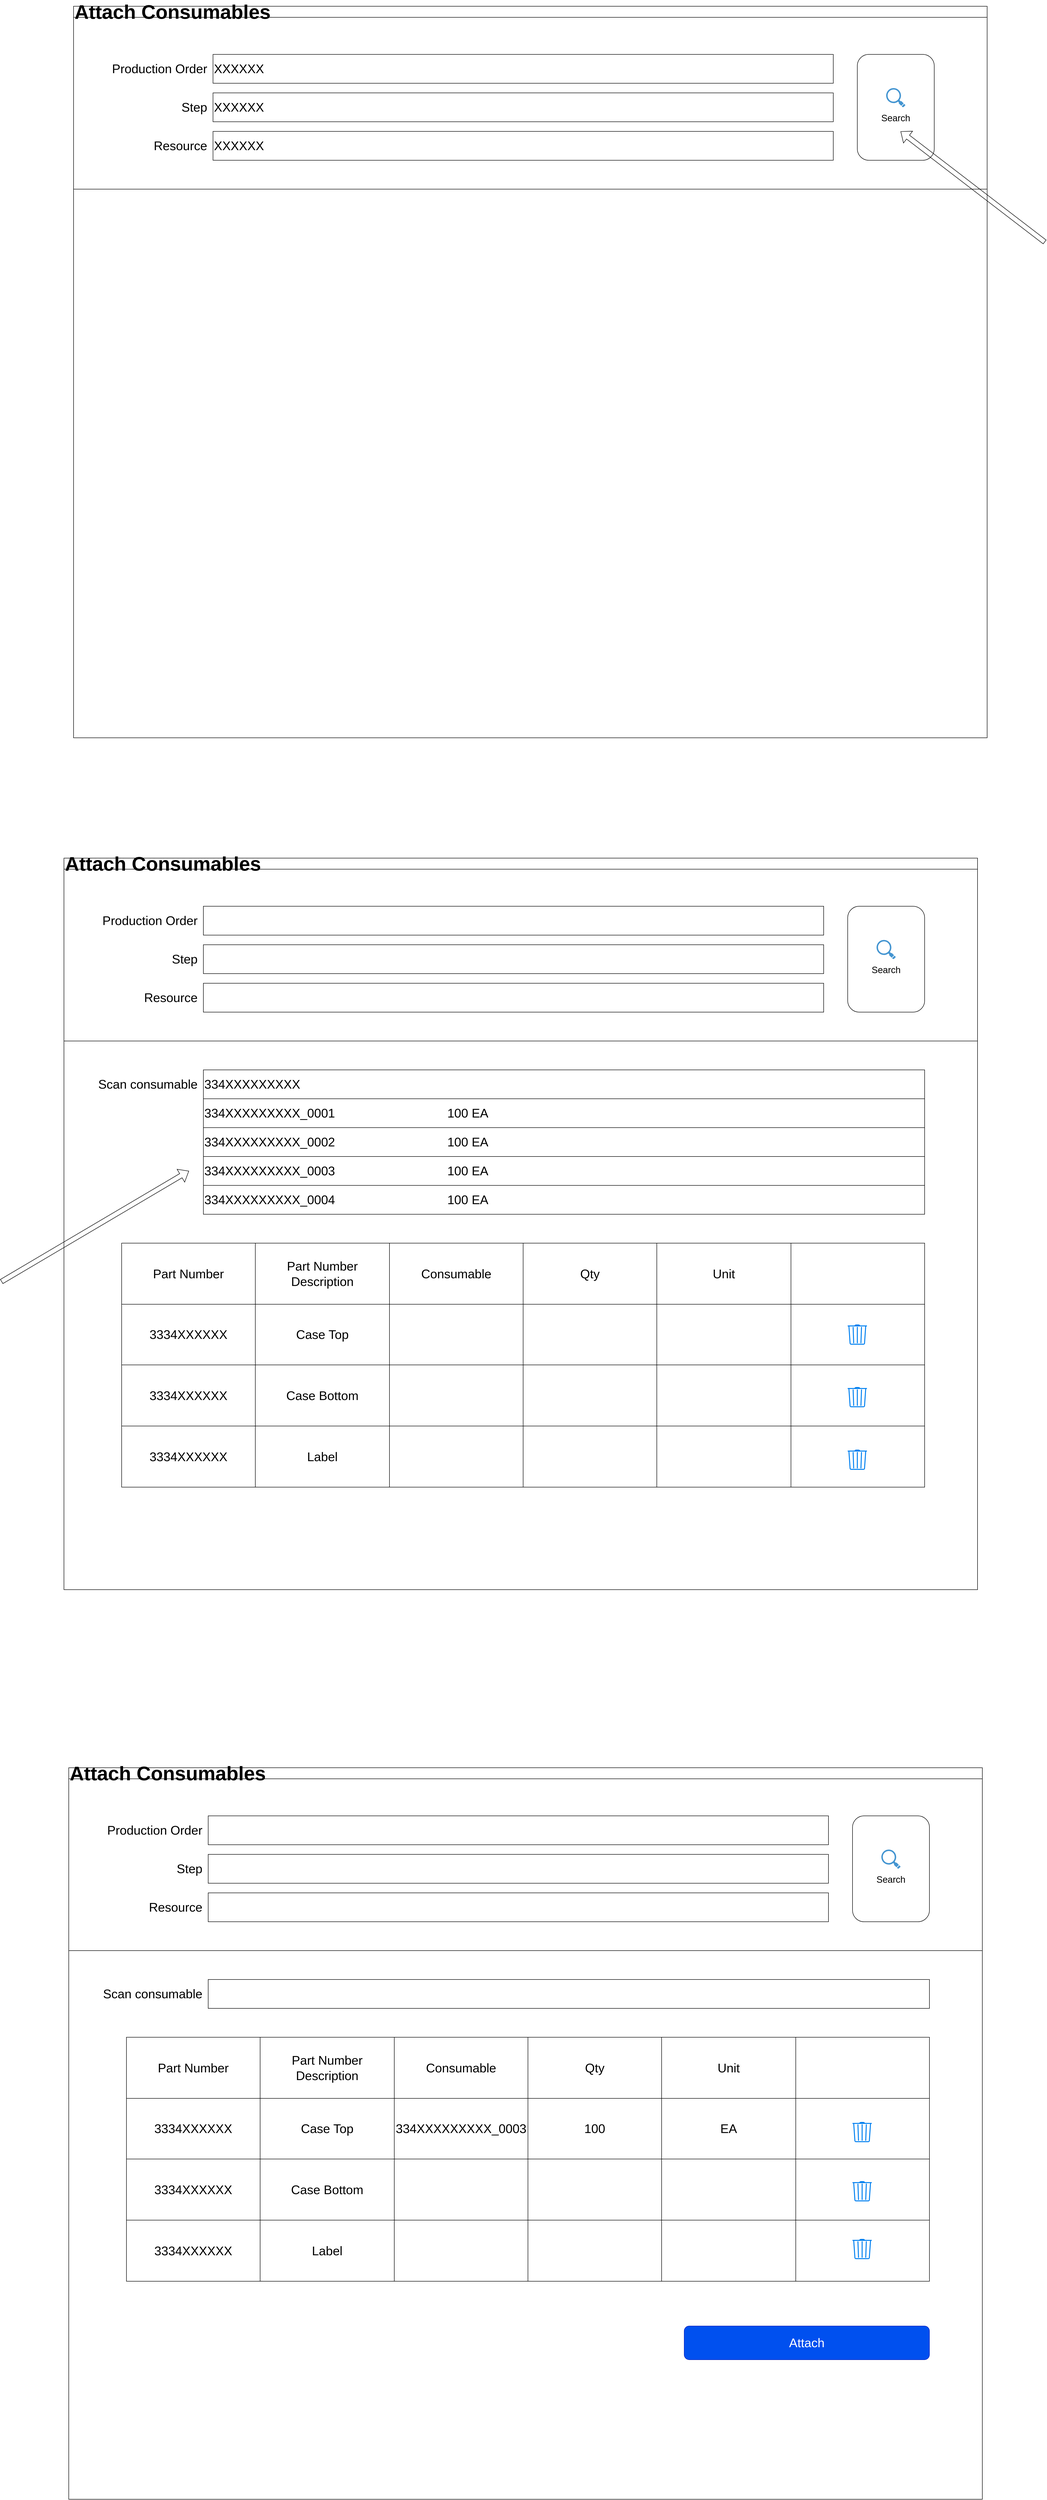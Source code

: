 <mxfile version="24.2.2" type="github">
  <diagram name="Page-1" id="Syd85vtcyYVbc08jkSv1">
    <mxGraphModel dx="2673" dy="3662" grid="1" gridSize="10" guides="1" tooltips="1" connect="1" arrows="1" fold="1" page="0" pageScale="1" pageWidth="1169" pageHeight="827" math="0" shadow="0">
      <root>
        <mxCell id="0" />
        <mxCell id="1" parent="0" />
        <mxCell id="GBS9pjqPEXnVsBJEZC-B-23" value="&lt;font style=&quot;font-size: 41px;&quot;&gt;Attach Consumables&lt;/font&gt;" style="swimlane;whiteSpace=wrap;html=1;align=left;" vertex="1" parent="1">
          <mxGeometry x="-130" y="-50" width="1900" height="1520" as="geometry" />
        </mxCell>
        <mxCell id="GBS9pjqPEXnVsBJEZC-B-14" value="" style="rounded=0;whiteSpace=wrap;html=1;" vertex="1" parent="GBS9pjqPEXnVsBJEZC-B-23">
          <mxGeometry x="290" y="100" width="1290" height="60" as="geometry" />
        </mxCell>
        <mxCell id="GBS9pjqPEXnVsBJEZC-B-15" value="" style="rounded=0;whiteSpace=wrap;html=1;" vertex="1" parent="GBS9pjqPEXnVsBJEZC-B-23">
          <mxGeometry x="290" y="180" width="1290" height="60" as="geometry" />
        </mxCell>
        <mxCell id="GBS9pjqPEXnVsBJEZC-B-16" value="" style="rounded=0;whiteSpace=wrap;html=1;" vertex="1" parent="GBS9pjqPEXnVsBJEZC-B-23">
          <mxGeometry x="290" y="260" width="1290" height="60" as="geometry" />
        </mxCell>
        <mxCell id="GBS9pjqPEXnVsBJEZC-B-17" value="Production Order" style="text;html=1;align=right;verticalAlign=middle;whiteSpace=wrap;rounded=0;fontSize=26;" vertex="1" parent="GBS9pjqPEXnVsBJEZC-B-23">
          <mxGeometry x="60" y="115" width="220" height="30" as="geometry" />
        </mxCell>
        <mxCell id="GBS9pjqPEXnVsBJEZC-B-18" value="Resource" style="text;html=1;align=right;verticalAlign=middle;whiteSpace=wrap;rounded=0;fontSize=26;" vertex="1" parent="GBS9pjqPEXnVsBJEZC-B-23">
          <mxGeometry x="40" y="275" width="240" height="30" as="geometry" />
        </mxCell>
        <mxCell id="GBS9pjqPEXnVsBJEZC-B-19" value="Step" style="text;html=1;align=right;verticalAlign=middle;whiteSpace=wrap;rounded=0;fontSize=26;" vertex="1" parent="GBS9pjqPEXnVsBJEZC-B-23">
          <mxGeometry x="30" y="195" width="250" height="30" as="geometry" />
        </mxCell>
        <mxCell id="GBS9pjqPEXnVsBJEZC-B-20" value="&lt;font style=&quot;font-size: 19px;&quot;&gt;&amp;nbsp;&lt;/font&gt;&lt;div&gt;&lt;font style=&quot;font-size: 19px;&quot;&gt;&lt;br&gt;&lt;/font&gt;&lt;/div&gt;&lt;div&gt;&lt;font style=&quot;font-size: 19px;&quot;&gt;Search&lt;/font&gt;&lt;/div&gt;" style="rounded=1;whiteSpace=wrap;html=1;" vertex="1" parent="GBS9pjqPEXnVsBJEZC-B-23">
          <mxGeometry x="1630" y="100" width="160" height="220" as="geometry" />
        </mxCell>
        <mxCell id="GBS9pjqPEXnVsBJEZC-B-21" value="" style="shadow=0;dashed=0;html=1;strokeColor=none;fillColor=#4495D1;labelPosition=center;verticalLabelPosition=bottom;verticalAlign=top;align=center;outlineConnect=0;shape=mxgraph.veeam.magnifying_glass;pointerEvents=1;" vertex="1" parent="GBS9pjqPEXnVsBJEZC-B-23">
          <mxGeometry x="1690" y="170" width="40" height="40" as="geometry" />
        </mxCell>
        <mxCell id="GBS9pjqPEXnVsBJEZC-B-25" value="&lt;font style=&quot;font-size: 26px;&quot;&gt;334XXXXXXXXX&lt;/font&gt;" style="rounded=0;whiteSpace=wrap;html=1;align=left;" vertex="1" parent="GBS9pjqPEXnVsBJEZC-B-23">
          <mxGeometry x="290" y="440" width="1500" height="60" as="geometry" />
        </mxCell>
        <mxCell id="GBS9pjqPEXnVsBJEZC-B-26" value="&lt;font style=&quot;font-size: 26px;&quot;&gt;Scan consumable&lt;/font&gt;" style="text;html=1;align=right;verticalAlign=middle;whiteSpace=wrap;rounded=0;fontSize=20;" vertex="1" parent="GBS9pjqPEXnVsBJEZC-B-23">
          <mxGeometry x="70" y="455" width="210" height="30" as="geometry" />
        </mxCell>
        <mxCell id="GBS9pjqPEXnVsBJEZC-B-27" value="&lt;font style=&quot;font-size: 26px;&quot;&gt;334XXXXXXXXX_0001&lt;/font&gt;" style="rounded=0;whiteSpace=wrap;html=1;align=left;" vertex="1" parent="GBS9pjqPEXnVsBJEZC-B-23">
          <mxGeometry x="290" y="500" width="1500" height="60" as="geometry" />
        </mxCell>
        <mxCell id="GBS9pjqPEXnVsBJEZC-B-28" value="&lt;font style=&quot;font-size: 26px;&quot;&gt;334XXXXXXXXX_0002&lt;/font&gt;" style="rounded=0;whiteSpace=wrap;html=1;align=left;" vertex="1" parent="GBS9pjqPEXnVsBJEZC-B-23">
          <mxGeometry x="290" y="560" width="1500" height="60" as="geometry" />
        </mxCell>
        <mxCell id="GBS9pjqPEXnVsBJEZC-B-29" value="&lt;font style=&quot;font-size: 26px;&quot;&gt;334XXXXXXXXX_0003&lt;/font&gt;" style="rounded=0;whiteSpace=wrap;html=1;align=left;" vertex="1" parent="GBS9pjqPEXnVsBJEZC-B-23">
          <mxGeometry x="290" y="620" width="1500" height="60" as="geometry" />
        </mxCell>
        <mxCell id="GBS9pjqPEXnVsBJEZC-B-30" value="&lt;font style=&quot;font-size: 26px;&quot;&gt;334XXXXXXXXX_0004&lt;/font&gt;" style="rounded=0;whiteSpace=wrap;html=1;align=left;" vertex="1" parent="GBS9pjqPEXnVsBJEZC-B-23">
          <mxGeometry x="290" y="680" width="1500" height="60" as="geometry" />
        </mxCell>
        <mxCell id="GBS9pjqPEXnVsBJEZC-B-31" value="100 EA" style="text;html=1;align=center;verticalAlign=middle;whiteSpace=wrap;rounded=0;fontSize=26;" vertex="1" parent="GBS9pjqPEXnVsBJEZC-B-23">
          <mxGeometry x="790" y="515" width="100" height="30" as="geometry" />
        </mxCell>
        <mxCell id="GBS9pjqPEXnVsBJEZC-B-38" value="100 EA" style="text;html=1;align=center;verticalAlign=middle;whiteSpace=wrap;rounded=0;fontSize=26;" vertex="1" parent="GBS9pjqPEXnVsBJEZC-B-23">
          <mxGeometry x="790" y="575" width="100" height="30" as="geometry" />
        </mxCell>
        <mxCell id="GBS9pjqPEXnVsBJEZC-B-39" value="100 EA" style="text;html=1;align=center;verticalAlign=middle;whiteSpace=wrap;rounded=0;fontSize=26;" vertex="1" parent="GBS9pjqPEXnVsBJEZC-B-23">
          <mxGeometry x="790" y="635" width="100" height="30" as="geometry" />
        </mxCell>
        <mxCell id="GBS9pjqPEXnVsBJEZC-B-40" value="100 EA" style="text;html=1;align=center;verticalAlign=middle;whiteSpace=wrap;rounded=0;fontSize=26;" vertex="1" parent="GBS9pjqPEXnVsBJEZC-B-23">
          <mxGeometry x="790" y="695" width="100" height="30" as="geometry" />
        </mxCell>
        <mxCell id="GBS9pjqPEXnVsBJEZC-B-41" value="" style="shape=flexArrow;endArrow=classic;html=1;rounded=0;" edge="1" parent="GBS9pjqPEXnVsBJEZC-B-23">
          <mxGeometry width="50" height="50" relative="1" as="geometry">
            <mxPoint x="-130" y="880" as="sourcePoint" />
            <mxPoint x="260" y="650" as="targetPoint" />
          </mxGeometry>
        </mxCell>
        <mxCell id="GBS9pjqPEXnVsBJEZC-B-124" value="" style="shape=table;startSize=0;container=1;collapsible=0;childLayout=tableLayout;fontSize=16;" vertex="1" parent="GBS9pjqPEXnVsBJEZC-B-23">
          <mxGeometry x="120" y="800" width="1670" height="507" as="geometry" />
        </mxCell>
        <mxCell id="GBS9pjqPEXnVsBJEZC-B-125" value="" style="shape=tableRow;horizontal=0;startSize=0;swimlaneHead=0;swimlaneBody=0;strokeColor=inherit;top=0;left=0;bottom=0;right=0;collapsible=0;dropTarget=0;fillColor=none;points=[[0,0.5],[1,0.5]];portConstraint=eastwest;fontSize=16;" vertex="1" parent="GBS9pjqPEXnVsBJEZC-B-124">
          <mxGeometry width="1670" height="127" as="geometry" />
        </mxCell>
        <mxCell id="GBS9pjqPEXnVsBJEZC-B-126" value="&lt;font style=&quot;font-size: 26px;&quot;&gt;Part Number&lt;/font&gt;" style="shape=partialRectangle;html=1;whiteSpace=wrap;connectable=0;strokeColor=inherit;overflow=hidden;fillColor=none;top=0;left=0;bottom=0;right=0;pointerEvents=1;fontSize=16;" vertex="1" parent="GBS9pjqPEXnVsBJEZC-B-125">
          <mxGeometry width="278" height="127" as="geometry">
            <mxRectangle width="278" height="127" as="alternateBounds" />
          </mxGeometry>
        </mxCell>
        <mxCell id="GBS9pjqPEXnVsBJEZC-B-127" value="&lt;span style=&quot;font-size: 26px;&quot;&gt;Part Number Description&lt;/span&gt;" style="shape=partialRectangle;html=1;whiteSpace=wrap;connectable=0;strokeColor=inherit;overflow=hidden;fillColor=none;top=0;left=0;bottom=0;right=0;pointerEvents=1;fontSize=16;" vertex="1" parent="GBS9pjqPEXnVsBJEZC-B-125">
          <mxGeometry x="278" width="279" height="127" as="geometry">
            <mxRectangle width="279" height="127" as="alternateBounds" />
          </mxGeometry>
        </mxCell>
        <mxCell id="GBS9pjqPEXnVsBJEZC-B-128" value="&lt;span style=&quot;font-size: 26px;&quot;&gt;Consumable&lt;/span&gt;" style="shape=partialRectangle;html=1;whiteSpace=wrap;connectable=0;strokeColor=inherit;overflow=hidden;fillColor=none;top=0;left=0;bottom=0;right=0;pointerEvents=1;fontSize=16;" vertex="1" parent="GBS9pjqPEXnVsBJEZC-B-125">
          <mxGeometry x="557" width="278" height="127" as="geometry">
            <mxRectangle width="278" height="127" as="alternateBounds" />
          </mxGeometry>
        </mxCell>
        <mxCell id="GBS9pjqPEXnVsBJEZC-B-129" value="&lt;span style=&quot;font-size: 26px;&quot;&gt;Qty&lt;/span&gt;" style="shape=partialRectangle;html=1;whiteSpace=wrap;connectable=0;strokeColor=inherit;overflow=hidden;fillColor=none;top=0;left=0;bottom=0;right=0;pointerEvents=1;fontSize=16;" vertex="1" parent="GBS9pjqPEXnVsBJEZC-B-125">
          <mxGeometry x="835" width="278" height="127" as="geometry">
            <mxRectangle width="278" height="127" as="alternateBounds" />
          </mxGeometry>
        </mxCell>
        <mxCell id="GBS9pjqPEXnVsBJEZC-B-130" value="&lt;span style=&quot;font-size: 26px;&quot;&gt;Unit&lt;/span&gt;" style="shape=partialRectangle;html=1;whiteSpace=wrap;connectable=0;strokeColor=inherit;overflow=hidden;fillColor=none;top=0;left=0;bottom=0;right=0;pointerEvents=1;fontSize=16;" vertex="1" parent="GBS9pjqPEXnVsBJEZC-B-125">
          <mxGeometry x="1113" width="279" height="127" as="geometry">
            <mxRectangle width="279" height="127" as="alternateBounds" />
          </mxGeometry>
        </mxCell>
        <mxCell id="GBS9pjqPEXnVsBJEZC-B-149" style="shape=partialRectangle;html=1;whiteSpace=wrap;connectable=0;strokeColor=inherit;overflow=hidden;fillColor=none;top=0;left=0;bottom=0;right=0;pointerEvents=1;fontSize=16;" vertex="1" parent="GBS9pjqPEXnVsBJEZC-B-125">
          <mxGeometry x="1392" width="278" height="127" as="geometry">
            <mxRectangle width="278" height="127" as="alternateBounds" />
          </mxGeometry>
        </mxCell>
        <mxCell id="GBS9pjqPEXnVsBJEZC-B-131" value="" style="shape=tableRow;horizontal=0;startSize=0;swimlaneHead=0;swimlaneBody=0;strokeColor=inherit;top=0;left=0;bottom=0;right=0;collapsible=0;dropTarget=0;fillColor=none;points=[[0,0.5],[1,0.5]];portConstraint=eastwest;fontSize=16;" vertex="1" parent="GBS9pjqPEXnVsBJEZC-B-124">
          <mxGeometry y="127" width="1670" height="126" as="geometry" />
        </mxCell>
        <mxCell id="GBS9pjqPEXnVsBJEZC-B-132" value="&lt;font style=&quot;font-size: 26px;&quot;&gt;3334XXXXXX&lt;/font&gt;" style="shape=partialRectangle;html=1;whiteSpace=wrap;connectable=0;strokeColor=inherit;overflow=hidden;fillColor=none;top=0;left=0;bottom=0;right=0;pointerEvents=1;fontSize=16;" vertex="1" parent="GBS9pjqPEXnVsBJEZC-B-131">
          <mxGeometry width="278" height="126" as="geometry">
            <mxRectangle width="278" height="126" as="alternateBounds" />
          </mxGeometry>
        </mxCell>
        <mxCell id="GBS9pjqPEXnVsBJEZC-B-133" value="&lt;span style=&quot;font-size: 26px;&quot;&gt;Case Top&lt;/span&gt;" style="shape=partialRectangle;html=1;whiteSpace=wrap;connectable=0;strokeColor=inherit;overflow=hidden;fillColor=none;top=0;left=0;bottom=0;right=0;pointerEvents=1;fontSize=16;" vertex="1" parent="GBS9pjqPEXnVsBJEZC-B-131">
          <mxGeometry x="278" width="279" height="126" as="geometry">
            <mxRectangle width="279" height="126" as="alternateBounds" />
          </mxGeometry>
        </mxCell>
        <mxCell id="GBS9pjqPEXnVsBJEZC-B-134" value="" style="shape=partialRectangle;html=1;whiteSpace=wrap;connectable=0;strokeColor=inherit;overflow=hidden;fillColor=none;top=0;left=0;bottom=0;right=0;pointerEvents=1;fontSize=16;" vertex="1" parent="GBS9pjqPEXnVsBJEZC-B-131">
          <mxGeometry x="557" width="278" height="126" as="geometry">
            <mxRectangle width="278" height="126" as="alternateBounds" />
          </mxGeometry>
        </mxCell>
        <mxCell id="GBS9pjqPEXnVsBJEZC-B-135" style="shape=partialRectangle;html=1;whiteSpace=wrap;connectable=0;strokeColor=inherit;overflow=hidden;fillColor=none;top=0;left=0;bottom=0;right=0;pointerEvents=1;fontSize=16;" vertex="1" parent="GBS9pjqPEXnVsBJEZC-B-131">
          <mxGeometry x="835" width="278" height="126" as="geometry">
            <mxRectangle width="278" height="126" as="alternateBounds" />
          </mxGeometry>
        </mxCell>
        <mxCell id="GBS9pjqPEXnVsBJEZC-B-136" style="shape=partialRectangle;html=1;whiteSpace=wrap;connectable=0;strokeColor=inherit;overflow=hidden;fillColor=none;top=0;left=0;bottom=0;right=0;pointerEvents=1;fontSize=16;" vertex="1" parent="GBS9pjqPEXnVsBJEZC-B-131">
          <mxGeometry x="1113" width="279" height="126" as="geometry">
            <mxRectangle width="279" height="126" as="alternateBounds" />
          </mxGeometry>
        </mxCell>
        <mxCell id="GBS9pjqPEXnVsBJEZC-B-150" style="shape=partialRectangle;html=1;whiteSpace=wrap;connectable=0;strokeColor=inherit;overflow=hidden;fillColor=none;top=0;left=0;bottom=0;right=0;pointerEvents=1;fontSize=16;" vertex="1" parent="GBS9pjqPEXnVsBJEZC-B-131">
          <mxGeometry x="1392" width="278" height="126" as="geometry">
            <mxRectangle width="278" height="126" as="alternateBounds" />
          </mxGeometry>
        </mxCell>
        <mxCell id="GBS9pjqPEXnVsBJEZC-B-137" value="" style="shape=tableRow;horizontal=0;startSize=0;swimlaneHead=0;swimlaneBody=0;strokeColor=inherit;top=0;left=0;bottom=0;right=0;collapsible=0;dropTarget=0;fillColor=none;points=[[0,0.5],[1,0.5]];portConstraint=eastwest;fontSize=16;" vertex="1" parent="GBS9pjqPEXnVsBJEZC-B-124">
          <mxGeometry y="253" width="1670" height="127" as="geometry" />
        </mxCell>
        <mxCell id="GBS9pjqPEXnVsBJEZC-B-138" value="&lt;span style=&quot;font-size: 26px;&quot;&gt;3334XXXXXX&lt;/span&gt;" style="shape=partialRectangle;html=1;whiteSpace=wrap;connectable=0;strokeColor=inherit;overflow=hidden;fillColor=none;top=0;left=0;bottom=0;right=0;pointerEvents=1;fontSize=16;" vertex="1" parent="GBS9pjqPEXnVsBJEZC-B-137">
          <mxGeometry width="278" height="127" as="geometry">
            <mxRectangle width="278" height="127" as="alternateBounds" />
          </mxGeometry>
        </mxCell>
        <mxCell id="GBS9pjqPEXnVsBJEZC-B-139" value="&lt;span style=&quot;font-size: 26px;&quot;&gt;Case Bottom&lt;/span&gt;" style="shape=partialRectangle;html=1;whiteSpace=wrap;connectable=0;strokeColor=inherit;overflow=hidden;fillColor=none;top=0;left=0;bottom=0;right=0;pointerEvents=1;fontSize=16;" vertex="1" parent="GBS9pjqPEXnVsBJEZC-B-137">
          <mxGeometry x="278" width="279" height="127" as="geometry">
            <mxRectangle width="279" height="127" as="alternateBounds" />
          </mxGeometry>
        </mxCell>
        <mxCell id="GBS9pjqPEXnVsBJEZC-B-140" value="" style="shape=partialRectangle;html=1;whiteSpace=wrap;connectable=0;strokeColor=inherit;overflow=hidden;fillColor=none;top=0;left=0;bottom=0;right=0;pointerEvents=1;fontSize=16;" vertex="1" parent="GBS9pjqPEXnVsBJEZC-B-137">
          <mxGeometry x="557" width="278" height="127" as="geometry">
            <mxRectangle width="278" height="127" as="alternateBounds" />
          </mxGeometry>
        </mxCell>
        <mxCell id="GBS9pjqPEXnVsBJEZC-B-141" style="shape=partialRectangle;html=1;whiteSpace=wrap;connectable=0;strokeColor=inherit;overflow=hidden;fillColor=none;top=0;left=0;bottom=0;right=0;pointerEvents=1;fontSize=16;" vertex="1" parent="GBS9pjqPEXnVsBJEZC-B-137">
          <mxGeometry x="835" width="278" height="127" as="geometry">
            <mxRectangle width="278" height="127" as="alternateBounds" />
          </mxGeometry>
        </mxCell>
        <mxCell id="GBS9pjqPEXnVsBJEZC-B-142" style="shape=partialRectangle;html=1;whiteSpace=wrap;connectable=0;strokeColor=inherit;overflow=hidden;fillColor=none;top=0;left=0;bottom=0;right=0;pointerEvents=1;fontSize=16;" vertex="1" parent="GBS9pjqPEXnVsBJEZC-B-137">
          <mxGeometry x="1113" width="279" height="127" as="geometry">
            <mxRectangle width="279" height="127" as="alternateBounds" />
          </mxGeometry>
        </mxCell>
        <mxCell id="GBS9pjqPEXnVsBJEZC-B-151" style="shape=partialRectangle;html=1;whiteSpace=wrap;connectable=0;strokeColor=inherit;overflow=hidden;fillColor=none;top=0;left=0;bottom=0;right=0;pointerEvents=1;fontSize=16;" vertex="1" parent="GBS9pjqPEXnVsBJEZC-B-137">
          <mxGeometry x="1392" width="278" height="127" as="geometry">
            <mxRectangle width="278" height="127" as="alternateBounds" />
          </mxGeometry>
        </mxCell>
        <mxCell id="GBS9pjqPEXnVsBJEZC-B-143" style="shape=tableRow;horizontal=0;startSize=0;swimlaneHead=0;swimlaneBody=0;strokeColor=inherit;top=0;left=0;bottom=0;right=0;collapsible=0;dropTarget=0;fillColor=none;points=[[0,0.5],[1,0.5]];portConstraint=eastwest;fontSize=16;" vertex="1" parent="GBS9pjqPEXnVsBJEZC-B-124">
          <mxGeometry y="380" width="1670" height="127" as="geometry" />
        </mxCell>
        <mxCell id="GBS9pjqPEXnVsBJEZC-B-144" value="&lt;span style=&quot;font-size: 26px;&quot;&gt;3334XXXXXX&lt;/span&gt;" style="shape=partialRectangle;html=1;whiteSpace=wrap;connectable=0;strokeColor=inherit;overflow=hidden;fillColor=none;top=0;left=0;bottom=0;right=0;pointerEvents=1;fontSize=16;" vertex="1" parent="GBS9pjqPEXnVsBJEZC-B-143">
          <mxGeometry width="278" height="127" as="geometry">
            <mxRectangle width="278" height="127" as="alternateBounds" />
          </mxGeometry>
        </mxCell>
        <mxCell id="GBS9pjqPEXnVsBJEZC-B-145" value="&lt;span style=&quot;font-size: 26px;&quot;&gt;Label&lt;/span&gt;" style="shape=partialRectangle;html=1;whiteSpace=wrap;connectable=0;strokeColor=inherit;overflow=hidden;fillColor=none;top=0;left=0;bottom=0;right=0;pointerEvents=1;fontSize=16;" vertex="1" parent="GBS9pjqPEXnVsBJEZC-B-143">
          <mxGeometry x="278" width="279" height="127" as="geometry">
            <mxRectangle width="279" height="127" as="alternateBounds" />
          </mxGeometry>
        </mxCell>
        <mxCell id="GBS9pjqPEXnVsBJEZC-B-146" style="shape=partialRectangle;html=1;whiteSpace=wrap;connectable=0;strokeColor=inherit;overflow=hidden;fillColor=none;top=0;left=0;bottom=0;right=0;pointerEvents=1;fontSize=16;" vertex="1" parent="GBS9pjqPEXnVsBJEZC-B-143">
          <mxGeometry x="557" width="278" height="127" as="geometry">
            <mxRectangle width="278" height="127" as="alternateBounds" />
          </mxGeometry>
        </mxCell>
        <mxCell id="GBS9pjqPEXnVsBJEZC-B-147" style="shape=partialRectangle;html=1;whiteSpace=wrap;connectable=0;strokeColor=inherit;overflow=hidden;fillColor=none;top=0;left=0;bottom=0;right=0;pointerEvents=1;fontSize=16;" vertex="1" parent="GBS9pjqPEXnVsBJEZC-B-143">
          <mxGeometry x="835" width="278" height="127" as="geometry">
            <mxRectangle width="278" height="127" as="alternateBounds" />
          </mxGeometry>
        </mxCell>
        <mxCell id="GBS9pjqPEXnVsBJEZC-B-148" style="shape=partialRectangle;html=1;whiteSpace=wrap;connectable=0;strokeColor=inherit;overflow=hidden;fillColor=none;top=0;left=0;bottom=0;right=0;pointerEvents=1;fontSize=16;" vertex="1" parent="GBS9pjqPEXnVsBJEZC-B-143">
          <mxGeometry x="1113" width="279" height="127" as="geometry">
            <mxRectangle width="279" height="127" as="alternateBounds" />
          </mxGeometry>
        </mxCell>
        <mxCell id="GBS9pjqPEXnVsBJEZC-B-152" style="shape=partialRectangle;html=1;whiteSpace=wrap;connectable=0;strokeColor=inherit;overflow=hidden;fillColor=none;top=0;left=0;bottom=0;right=0;pointerEvents=1;fontSize=16;" vertex="1" parent="GBS9pjqPEXnVsBJEZC-B-143">
          <mxGeometry x="1392" width="278" height="127" as="geometry">
            <mxRectangle width="278" height="127" as="alternateBounds" />
          </mxGeometry>
        </mxCell>
        <mxCell id="GBS9pjqPEXnVsBJEZC-B-154" value="" style="html=1;verticalLabelPosition=bottom;align=center;labelBackgroundColor=#ffffff;verticalAlign=top;strokeWidth=2;strokeColor=#0080F0;shadow=0;dashed=0;shape=mxgraph.ios7.icons.trashcan;" vertex="1" parent="GBS9pjqPEXnVsBJEZC-B-23">
          <mxGeometry x="1630" y="970" width="40" height="40" as="geometry" />
        </mxCell>
        <mxCell id="GBS9pjqPEXnVsBJEZC-B-155" value="" style="html=1;verticalLabelPosition=bottom;align=center;labelBackgroundColor=#ffffff;verticalAlign=top;strokeWidth=2;strokeColor=#0080F0;shadow=0;dashed=0;shape=mxgraph.ios7.icons.trashcan;" vertex="1" parent="GBS9pjqPEXnVsBJEZC-B-23">
          <mxGeometry x="1630" y="1100" width="40" height="40" as="geometry" />
        </mxCell>
        <mxCell id="GBS9pjqPEXnVsBJEZC-B-156" value="" style="html=1;verticalLabelPosition=bottom;align=center;labelBackgroundColor=#ffffff;verticalAlign=top;strokeWidth=2;strokeColor=#0080F0;shadow=0;dashed=0;shape=mxgraph.ios7.icons.trashcan;" vertex="1" parent="GBS9pjqPEXnVsBJEZC-B-23">
          <mxGeometry x="1630" y="1230" width="40" height="40" as="geometry" />
        </mxCell>
        <mxCell id="GBS9pjqPEXnVsBJEZC-B-24" value="" style="endArrow=none;html=1;rounded=0;exitX=0;exitY=0.25;exitDx=0;exitDy=0;entryX=1;entryY=0.25;entryDx=0;entryDy=0;" edge="1" parent="1" source="GBS9pjqPEXnVsBJEZC-B-23" target="GBS9pjqPEXnVsBJEZC-B-23">
          <mxGeometry width="50" height="50" relative="1" as="geometry">
            <mxPoint x="710" y="590" as="sourcePoint" />
            <mxPoint x="760" y="540" as="targetPoint" />
          </mxGeometry>
        </mxCell>
        <mxCell id="GBS9pjqPEXnVsBJEZC-B-63" value="&lt;font style=&quot;font-size: 41px;&quot;&gt;Attach Consumables&lt;/font&gt;" style="swimlane;whiteSpace=wrap;html=1;align=left;" vertex="1" parent="1">
          <mxGeometry x="-120" y="1840" width="1900" height="1520" as="geometry" />
        </mxCell>
        <mxCell id="GBS9pjqPEXnVsBJEZC-B-64" value="" style="rounded=0;whiteSpace=wrap;html=1;" vertex="1" parent="GBS9pjqPEXnVsBJEZC-B-63">
          <mxGeometry x="290" y="100" width="1290" height="60" as="geometry" />
        </mxCell>
        <mxCell id="GBS9pjqPEXnVsBJEZC-B-65" value="" style="rounded=0;whiteSpace=wrap;html=1;" vertex="1" parent="GBS9pjqPEXnVsBJEZC-B-63">
          <mxGeometry x="290" y="180" width="1290" height="60" as="geometry" />
        </mxCell>
        <mxCell id="GBS9pjqPEXnVsBJEZC-B-66" value="" style="rounded=0;whiteSpace=wrap;html=1;" vertex="1" parent="GBS9pjqPEXnVsBJEZC-B-63">
          <mxGeometry x="290" y="260" width="1290" height="60" as="geometry" />
        </mxCell>
        <mxCell id="GBS9pjqPEXnVsBJEZC-B-67" value="Production Order" style="text;html=1;align=right;verticalAlign=middle;whiteSpace=wrap;rounded=0;fontSize=26;" vertex="1" parent="GBS9pjqPEXnVsBJEZC-B-63">
          <mxGeometry x="50" y="115" width="230" height="30" as="geometry" />
        </mxCell>
        <mxCell id="GBS9pjqPEXnVsBJEZC-B-68" value="Resource" style="text;html=1;align=right;verticalAlign=middle;whiteSpace=wrap;rounded=0;fontSize=26;" vertex="1" parent="GBS9pjqPEXnVsBJEZC-B-63">
          <mxGeometry x="50" y="275" width="230" height="30" as="geometry" />
        </mxCell>
        <mxCell id="GBS9pjqPEXnVsBJEZC-B-69" value="Step" style="text;html=1;align=right;verticalAlign=middle;whiteSpace=wrap;rounded=0;fontSize=26;" vertex="1" parent="GBS9pjqPEXnVsBJEZC-B-63">
          <mxGeometry x="60" y="195" width="220" height="30" as="geometry" />
        </mxCell>
        <mxCell id="GBS9pjqPEXnVsBJEZC-B-70" value="&lt;font style=&quot;font-size: 19px;&quot;&gt;&amp;nbsp;&lt;/font&gt;&lt;div&gt;&lt;font style=&quot;font-size: 19px;&quot;&gt;&lt;br&gt;&lt;/font&gt;&lt;/div&gt;&lt;div&gt;&lt;font style=&quot;font-size: 19px;&quot;&gt;Search&lt;/font&gt;&lt;/div&gt;" style="rounded=1;whiteSpace=wrap;html=1;" vertex="1" parent="GBS9pjqPEXnVsBJEZC-B-63">
          <mxGeometry x="1630" y="100" width="160" height="220" as="geometry" />
        </mxCell>
        <mxCell id="GBS9pjqPEXnVsBJEZC-B-71" value="" style="shadow=0;dashed=0;html=1;strokeColor=none;fillColor=#4495D1;labelPosition=center;verticalLabelPosition=bottom;verticalAlign=top;align=center;outlineConnect=0;shape=mxgraph.veeam.magnifying_glass;pointerEvents=1;" vertex="1" parent="GBS9pjqPEXnVsBJEZC-B-63">
          <mxGeometry x="1690" y="170" width="40" height="40" as="geometry" />
        </mxCell>
        <mxCell id="GBS9pjqPEXnVsBJEZC-B-72" value="" style="rounded=0;whiteSpace=wrap;html=1;align=left;" vertex="1" parent="GBS9pjqPEXnVsBJEZC-B-63">
          <mxGeometry x="290" y="440" width="1500" height="60" as="geometry" />
        </mxCell>
        <mxCell id="GBS9pjqPEXnVsBJEZC-B-73" value="&lt;font style=&quot;font-size: 26px;&quot;&gt;Scan consumable&lt;/font&gt;" style="text;html=1;align=right;verticalAlign=middle;whiteSpace=wrap;rounded=0;fontSize=20;" vertex="1" parent="GBS9pjqPEXnVsBJEZC-B-63">
          <mxGeometry x="70" y="455" width="210" height="30" as="geometry" />
        </mxCell>
        <mxCell id="GBS9pjqPEXnVsBJEZC-B-157" value="" style="html=1;verticalLabelPosition=bottom;align=center;labelBackgroundColor=#ffffff;verticalAlign=top;strokeWidth=2;strokeColor=#0080F0;shadow=0;dashed=0;shape=mxgraph.ios7.icons.trashcan;" vertex="1" parent="GBS9pjqPEXnVsBJEZC-B-63">
          <mxGeometry x="1630" y="730" width="40" height="40" as="geometry" />
        </mxCell>
        <mxCell id="GBS9pjqPEXnVsBJEZC-B-158" value="" style="html=1;verticalLabelPosition=bottom;align=center;labelBackgroundColor=#ffffff;verticalAlign=top;strokeWidth=2;strokeColor=#0080F0;shadow=0;dashed=0;shape=mxgraph.ios7.icons.trashcan;" vertex="1" parent="GBS9pjqPEXnVsBJEZC-B-63">
          <mxGeometry x="1630" y="860" width="40" height="40" as="geometry" />
        </mxCell>
        <mxCell id="GBS9pjqPEXnVsBJEZC-B-159" value="" style="html=1;verticalLabelPosition=bottom;align=center;labelBackgroundColor=#ffffff;verticalAlign=top;strokeWidth=2;strokeColor=#0080F0;shadow=0;dashed=0;shape=mxgraph.ios7.icons.trashcan;" vertex="1" parent="GBS9pjqPEXnVsBJEZC-B-63">
          <mxGeometry x="1630" y="990" width="40" height="40" as="geometry" />
        </mxCell>
        <mxCell id="GBS9pjqPEXnVsBJEZC-B-167" value="&lt;font style=&quot;font-size: 26px;&quot;&gt;Attach&lt;/font&gt;" style="rounded=1;whiteSpace=wrap;html=1;fillColor=#0050ef;fontColor=#ffffff;strokeColor=#001DBC;" vertex="1" parent="GBS9pjqPEXnVsBJEZC-B-63">
          <mxGeometry x="1280" y="1160" width="510" height="70" as="geometry" />
        </mxCell>
        <mxCell id="GBS9pjqPEXnVsBJEZC-B-83" value="" style="endArrow=none;html=1;rounded=0;exitX=0;exitY=0.25;exitDx=0;exitDy=0;entryX=1;entryY=0.25;entryDx=0;entryDy=0;" edge="1" parent="1" source="GBS9pjqPEXnVsBJEZC-B-63" target="GBS9pjqPEXnVsBJEZC-B-63">
          <mxGeometry width="50" height="50" relative="1" as="geometry">
            <mxPoint x="720" y="2480" as="sourcePoint" />
            <mxPoint x="770" y="2430" as="targetPoint" />
          </mxGeometry>
        </mxCell>
        <mxCell id="GBS9pjqPEXnVsBJEZC-B-99" value="" style="shape=table;startSize=0;container=1;collapsible=0;childLayout=tableLayout;fontSize=16;" vertex="1" parent="1">
          <mxGeometry y="2400" width="1670" height="507" as="geometry" />
        </mxCell>
        <mxCell id="GBS9pjqPEXnVsBJEZC-B-100" value="" style="shape=tableRow;horizontal=0;startSize=0;swimlaneHead=0;swimlaneBody=0;strokeColor=inherit;top=0;left=0;bottom=0;right=0;collapsible=0;dropTarget=0;fillColor=none;points=[[0,0.5],[1,0.5]];portConstraint=eastwest;fontSize=16;" vertex="1" parent="GBS9pjqPEXnVsBJEZC-B-99">
          <mxGeometry width="1670" height="127" as="geometry" />
        </mxCell>
        <mxCell id="GBS9pjqPEXnVsBJEZC-B-101" value="&lt;font style=&quot;font-size: 26px;&quot;&gt;Part Number&lt;/font&gt;" style="shape=partialRectangle;html=1;whiteSpace=wrap;connectable=0;strokeColor=inherit;overflow=hidden;fillColor=none;top=0;left=0;bottom=0;right=0;pointerEvents=1;fontSize=16;" vertex="1" parent="GBS9pjqPEXnVsBJEZC-B-100">
          <mxGeometry width="278" height="127" as="geometry">
            <mxRectangle width="278" height="127" as="alternateBounds" />
          </mxGeometry>
        </mxCell>
        <mxCell id="GBS9pjqPEXnVsBJEZC-B-102" value="&lt;span style=&quot;font-size: 26px;&quot;&gt;Part Number Description&lt;/span&gt;" style="shape=partialRectangle;html=1;whiteSpace=wrap;connectable=0;strokeColor=inherit;overflow=hidden;fillColor=none;top=0;left=0;bottom=0;right=0;pointerEvents=1;fontSize=16;" vertex="1" parent="GBS9pjqPEXnVsBJEZC-B-100">
          <mxGeometry x="278" width="279" height="127" as="geometry">
            <mxRectangle width="279" height="127" as="alternateBounds" />
          </mxGeometry>
        </mxCell>
        <mxCell id="GBS9pjqPEXnVsBJEZC-B-103" value="&lt;span style=&quot;font-size: 26px;&quot;&gt;Consumable&lt;/span&gt;" style="shape=partialRectangle;html=1;whiteSpace=wrap;connectable=0;strokeColor=inherit;overflow=hidden;fillColor=none;top=0;left=0;bottom=0;right=0;pointerEvents=1;fontSize=16;" vertex="1" parent="GBS9pjqPEXnVsBJEZC-B-100">
          <mxGeometry x="557" width="278" height="127" as="geometry">
            <mxRectangle width="278" height="127" as="alternateBounds" />
          </mxGeometry>
        </mxCell>
        <mxCell id="GBS9pjqPEXnVsBJEZC-B-112" value="&lt;span style=&quot;font-size: 26px;&quot;&gt;Qty&lt;/span&gt;" style="shape=partialRectangle;html=1;whiteSpace=wrap;connectable=0;strokeColor=inherit;overflow=hidden;fillColor=none;top=0;left=0;bottom=0;right=0;pointerEvents=1;fontSize=16;" vertex="1" parent="GBS9pjqPEXnVsBJEZC-B-100">
          <mxGeometry x="835" width="278" height="127" as="geometry">
            <mxRectangle width="278" height="127" as="alternateBounds" />
          </mxGeometry>
        </mxCell>
        <mxCell id="GBS9pjqPEXnVsBJEZC-B-115" value="&lt;span style=&quot;font-size: 26px;&quot;&gt;Unit&lt;/span&gt;" style="shape=partialRectangle;html=1;whiteSpace=wrap;connectable=0;strokeColor=inherit;overflow=hidden;fillColor=none;top=0;left=0;bottom=0;right=0;pointerEvents=1;fontSize=16;" vertex="1" parent="GBS9pjqPEXnVsBJEZC-B-100">
          <mxGeometry x="1113" width="279" height="127" as="geometry">
            <mxRectangle width="279" height="127" as="alternateBounds" />
          </mxGeometry>
        </mxCell>
        <mxCell id="GBS9pjqPEXnVsBJEZC-B-160" style="shape=partialRectangle;html=1;whiteSpace=wrap;connectable=0;strokeColor=inherit;overflow=hidden;fillColor=none;top=0;left=0;bottom=0;right=0;pointerEvents=1;fontSize=16;" vertex="1" parent="GBS9pjqPEXnVsBJEZC-B-100">
          <mxGeometry x="1392" width="278" height="127" as="geometry">
            <mxRectangle width="278" height="127" as="alternateBounds" />
          </mxGeometry>
        </mxCell>
        <mxCell id="GBS9pjqPEXnVsBJEZC-B-104" value="" style="shape=tableRow;horizontal=0;startSize=0;swimlaneHead=0;swimlaneBody=0;strokeColor=inherit;top=0;left=0;bottom=0;right=0;collapsible=0;dropTarget=0;fillColor=none;points=[[0,0.5],[1,0.5]];portConstraint=eastwest;fontSize=16;" vertex="1" parent="GBS9pjqPEXnVsBJEZC-B-99">
          <mxGeometry y="127" width="1670" height="126" as="geometry" />
        </mxCell>
        <mxCell id="GBS9pjqPEXnVsBJEZC-B-105" value="&lt;font style=&quot;font-size: 26px;&quot;&gt;3334XXXXXX&lt;/font&gt;" style="shape=partialRectangle;html=1;whiteSpace=wrap;connectable=0;strokeColor=inherit;overflow=hidden;fillColor=none;top=0;left=0;bottom=0;right=0;pointerEvents=1;fontSize=16;" vertex="1" parent="GBS9pjqPEXnVsBJEZC-B-104">
          <mxGeometry width="278" height="126" as="geometry">
            <mxRectangle width="278" height="126" as="alternateBounds" />
          </mxGeometry>
        </mxCell>
        <mxCell id="GBS9pjqPEXnVsBJEZC-B-106" value="&lt;span style=&quot;font-size: 26px;&quot;&gt;Case Top&lt;/span&gt;" style="shape=partialRectangle;html=1;whiteSpace=wrap;connectable=0;strokeColor=inherit;overflow=hidden;fillColor=none;top=0;left=0;bottom=0;right=0;pointerEvents=1;fontSize=16;" vertex="1" parent="GBS9pjqPEXnVsBJEZC-B-104">
          <mxGeometry x="278" width="279" height="126" as="geometry">
            <mxRectangle width="279" height="126" as="alternateBounds" />
          </mxGeometry>
        </mxCell>
        <mxCell id="GBS9pjqPEXnVsBJEZC-B-107" value="&lt;span style=&quot;font-size: 26px; text-align: left;&quot;&gt;334XXXXXXXXX_0003&lt;/span&gt;" style="shape=partialRectangle;html=1;whiteSpace=wrap;connectable=0;strokeColor=inherit;overflow=hidden;fillColor=none;top=0;left=0;bottom=0;right=0;pointerEvents=1;fontSize=16;" vertex="1" parent="GBS9pjqPEXnVsBJEZC-B-104">
          <mxGeometry x="557" width="278" height="126" as="geometry">
            <mxRectangle width="278" height="126" as="alternateBounds" />
          </mxGeometry>
        </mxCell>
        <mxCell id="GBS9pjqPEXnVsBJEZC-B-113" value="&lt;div style=&quot;text-align: left;&quot;&gt;&lt;span style=&quot;background-color: initial; font-size: 26px;&quot;&gt;100&lt;/span&gt;&lt;/div&gt;" style="shape=partialRectangle;html=1;whiteSpace=wrap;connectable=0;strokeColor=inherit;overflow=hidden;fillColor=none;top=0;left=0;bottom=0;right=0;pointerEvents=1;fontSize=16;" vertex="1" parent="GBS9pjqPEXnVsBJEZC-B-104">
          <mxGeometry x="835" width="278" height="126" as="geometry">
            <mxRectangle width="278" height="126" as="alternateBounds" />
          </mxGeometry>
        </mxCell>
        <mxCell id="GBS9pjqPEXnVsBJEZC-B-116" value="&lt;div style=&quot;text-align: left;&quot;&gt;&lt;span style=&quot;background-color: initial; font-size: 26px;&quot;&gt;EA&lt;/span&gt;&lt;/div&gt;" style="shape=partialRectangle;html=1;whiteSpace=wrap;connectable=0;strokeColor=inherit;overflow=hidden;fillColor=none;top=0;left=0;bottom=0;right=0;pointerEvents=1;fontSize=16;" vertex="1" parent="GBS9pjqPEXnVsBJEZC-B-104">
          <mxGeometry x="1113" width="279" height="126" as="geometry">
            <mxRectangle width="279" height="126" as="alternateBounds" />
          </mxGeometry>
        </mxCell>
        <mxCell id="GBS9pjqPEXnVsBJEZC-B-161" style="shape=partialRectangle;html=1;whiteSpace=wrap;connectable=0;strokeColor=inherit;overflow=hidden;fillColor=none;top=0;left=0;bottom=0;right=0;pointerEvents=1;fontSize=16;" vertex="1" parent="GBS9pjqPEXnVsBJEZC-B-104">
          <mxGeometry x="1392" width="278" height="126" as="geometry">
            <mxRectangle width="278" height="126" as="alternateBounds" />
          </mxGeometry>
        </mxCell>
        <mxCell id="GBS9pjqPEXnVsBJEZC-B-108" value="" style="shape=tableRow;horizontal=0;startSize=0;swimlaneHead=0;swimlaneBody=0;strokeColor=inherit;top=0;left=0;bottom=0;right=0;collapsible=0;dropTarget=0;fillColor=none;points=[[0,0.5],[1,0.5]];portConstraint=eastwest;fontSize=16;" vertex="1" parent="GBS9pjqPEXnVsBJEZC-B-99">
          <mxGeometry y="253" width="1670" height="127" as="geometry" />
        </mxCell>
        <mxCell id="GBS9pjqPEXnVsBJEZC-B-109" value="&lt;span style=&quot;font-size: 26px;&quot;&gt;3334XXXXXX&lt;/span&gt;" style="shape=partialRectangle;html=1;whiteSpace=wrap;connectable=0;strokeColor=inherit;overflow=hidden;fillColor=none;top=0;left=0;bottom=0;right=0;pointerEvents=1;fontSize=16;" vertex="1" parent="GBS9pjqPEXnVsBJEZC-B-108">
          <mxGeometry width="278" height="127" as="geometry">
            <mxRectangle width="278" height="127" as="alternateBounds" />
          </mxGeometry>
        </mxCell>
        <mxCell id="GBS9pjqPEXnVsBJEZC-B-110" value="&lt;span style=&quot;font-size: 26px;&quot;&gt;Case Bottom&lt;/span&gt;" style="shape=partialRectangle;html=1;whiteSpace=wrap;connectable=0;strokeColor=inherit;overflow=hidden;fillColor=none;top=0;left=0;bottom=0;right=0;pointerEvents=1;fontSize=16;" vertex="1" parent="GBS9pjqPEXnVsBJEZC-B-108">
          <mxGeometry x="278" width="279" height="127" as="geometry">
            <mxRectangle width="279" height="127" as="alternateBounds" />
          </mxGeometry>
        </mxCell>
        <mxCell id="GBS9pjqPEXnVsBJEZC-B-111" value="" style="shape=partialRectangle;html=1;whiteSpace=wrap;connectable=0;strokeColor=inherit;overflow=hidden;fillColor=none;top=0;left=0;bottom=0;right=0;pointerEvents=1;fontSize=16;" vertex="1" parent="GBS9pjqPEXnVsBJEZC-B-108">
          <mxGeometry x="557" width="278" height="127" as="geometry">
            <mxRectangle width="278" height="127" as="alternateBounds" />
          </mxGeometry>
        </mxCell>
        <mxCell id="GBS9pjqPEXnVsBJEZC-B-114" style="shape=partialRectangle;html=1;whiteSpace=wrap;connectable=0;strokeColor=inherit;overflow=hidden;fillColor=none;top=0;left=0;bottom=0;right=0;pointerEvents=1;fontSize=16;" vertex="1" parent="GBS9pjqPEXnVsBJEZC-B-108">
          <mxGeometry x="835" width="278" height="127" as="geometry">
            <mxRectangle width="278" height="127" as="alternateBounds" />
          </mxGeometry>
        </mxCell>
        <mxCell id="GBS9pjqPEXnVsBJEZC-B-117" style="shape=partialRectangle;html=1;whiteSpace=wrap;connectable=0;strokeColor=inherit;overflow=hidden;fillColor=none;top=0;left=0;bottom=0;right=0;pointerEvents=1;fontSize=16;" vertex="1" parent="GBS9pjqPEXnVsBJEZC-B-108">
          <mxGeometry x="1113" width="279" height="127" as="geometry">
            <mxRectangle width="279" height="127" as="alternateBounds" />
          </mxGeometry>
        </mxCell>
        <mxCell id="GBS9pjqPEXnVsBJEZC-B-162" style="shape=partialRectangle;html=1;whiteSpace=wrap;connectable=0;strokeColor=inherit;overflow=hidden;fillColor=none;top=0;left=0;bottom=0;right=0;pointerEvents=1;fontSize=16;" vertex="1" parent="GBS9pjqPEXnVsBJEZC-B-108">
          <mxGeometry x="1392" width="278" height="127" as="geometry">
            <mxRectangle width="278" height="127" as="alternateBounds" />
          </mxGeometry>
        </mxCell>
        <mxCell id="GBS9pjqPEXnVsBJEZC-B-118" style="shape=tableRow;horizontal=0;startSize=0;swimlaneHead=0;swimlaneBody=0;strokeColor=inherit;top=0;left=0;bottom=0;right=0;collapsible=0;dropTarget=0;fillColor=none;points=[[0,0.5],[1,0.5]];portConstraint=eastwest;fontSize=16;" vertex="1" parent="GBS9pjqPEXnVsBJEZC-B-99">
          <mxGeometry y="380" width="1670" height="127" as="geometry" />
        </mxCell>
        <mxCell id="GBS9pjqPEXnVsBJEZC-B-119" value="&lt;span style=&quot;font-size: 26px;&quot;&gt;3334XXXXXX&lt;/span&gt;" style="shape=partialRectangle;html=1;whiteSpace=wrap;connectable=0;strokeColor=inherit;overflow=hidden;fillColor=none;top=0;left=0;bottom=0;right=0;pointerEvents=1;fontSize=16;" vertex="1" parent="GBS9pjqPEXnVsBJEZC-B-118">
          <mxGeometry width="278" height="127" as="geometry">
            <mxRectangle width="278" height="127" as="alternateBounds" />
          </mxGeometry>
        </mxCell>
        <mxCell id="GBS9pjqPEXnVsBJEZC-B-120" value="&lt;span style=&quot;font-size: 26px;&quot;&gt;Label&lt;/span&gt;" style="shape=partialRectangle;html=1;whiteSpace=wrap;connectable=0;strokeColor=inherit;overflow=hidden;fillColor=none;top=0;left=0;bottom=0;right=0;pointerEvents=1;fontSize=16;" vertex="1" parent="GBS9pjqPEXnVsBJEZC-B-118">
          <mxGeometry x="278" width="279" height="127" as="geometry">
            <mxRectangle width="279" height="127" as="alternateBounds" />
          </mxGeometry>
        </mxCell>
        <mxCell id="GBS9pjqPEXnVsBJEZC-B-121" style="shape=partialRectangle;html=1;whiteSpace=wrap;connectable=0;strokeColor=inherit;overflow=hidden;fillColor=none;top=0;left=0;bottom=0;right=0;pointerEvents=1;fontSize=16;" vertex="1" parent="GBS9pjqPEXnVsBJEZC-B-118">
          <mxGeometry x="557" width="278" height="127" as="geometry">
            <mxRectangle width="278" height="127" as="alternateBounds" />
          </mxGeometry>
        </mxCell>
        <mxCell id="GBS9pjqPEXnVsBJEZC-B-122" style="shape=partialRectangle;html=1;whiteSpace=wrap;connectable=0;strokeColor=inherit;overflow=hidden;fillColor=none;top=0;left=0;bottom=0;right=0;pointerEvents=1;fontSize=16;" vertex="1" parent="GBS9pjqPEXnVsBJEZC-B-118">
          <mxGeometry x="835" width="278" height="127" as="geometry">
            <mxRectangle width="278" height="127" as="alternateBounds" />
          </mxGeometry>
        </mxCell>
        <mxCell id="GBS9pjqPEXnVsBJEZC-B-123" style="shape=partialRectangle;html=1;whiteSpace=wrap;connectable=0;strokeColor=inherit;overflow=hidden;fillColor=none;top=0;left=0;bottom=0;right=0;pointerEvents=1;fontSize=16;" vertex="1" parent="GBS9pjqPEXnVsBJEZC-B-118">
          <mxGeometry x="1113" width="279" height="127" as="geometry">
            <mxRectangle width="279" height="127" as="alternateBounds" />
          </mxGeometry>
        </mxCell>
        <mxCell id="GBS9pjqPEXnVsBJEZC-B-163" style="shape=partialRectangle;html=1;whiteSpace=wrap;connectable=0;strokeColor=inherit;overflow=hidden;fillColor=none;top=0;left=0;bottom=0;right=0;pointerEvents=1;fontSize=16;" vertex="1" parent="GBS9pjqPEXnVsBJEZC-B-118">
          <mxGeometry x="1392" width="278" height="127" as="geometry">
            <mxRectangle width="278" height="127" as="alternateBounds" />
          </mxGeometry>
        </mxCell>
        <mxCell id="GBS9pjqPEXnVsBJEZC-B-164" value="" style="html=1;verticalLabelPosition=bottom;align=center;labelBackgroundColor=#ffffff;verticalAlign=top;strokeWidth=2;strokeColor=#0080F0;shadow=0;dashed=0;shape=mxgraph.ios7.icons.trashcan;" vertex="1" parent="1">
          <mxGeometry x="1510" y="2577" width="40" height="40" as="geometry" />
        </mxCell>
        <mxCell id="GBS9pjqPEXnVsBJEZC-B-165" value="" style="html=1;verticalLabelPosition=bottom;align=center;labelBackgroundColor=#ffffff;verticalAlign=top;strokeWidth=2;strokeColor=#0080F0;shadow=0;dashed=0;shape=mxgraph.ios7.icons.trashcan;" vertex="1" parent="1">
          <mxGeometry x="1510" y="2700" width="40" height="40" as="geometry" />
        </mxCell>
        <mxCell id="GBS9pjqPEXnVsBJEZC-B-166" value="" style="html=1;verticalLabelPosition=bottom;align=center;labelBackgroundColor=#ffffff;verticalAlign=top;strokeWidth=2;strokeColor=#0080F0;shadow=0;dashed=0;shape=mxgraph.ios7.icons.trashcan;" vertex="1" parent="1">
          <mxGeometry x="1510" y="2820" width="40" height="40" as="geometry" />
        </mxCell>
        <mxCell id="GBS9pjqPEXnVsBJEZC-B-168" value="&lt;font style=&quot;font-size: 41px;&quot;&gt;Attach Consumables&lt;/font&gt;" style="swimlane;whiteSpace=wrap;html=1;align=left;" vertex="1" parent="1">
          <mxGeometry x="-110" y="-1820" width="1900" height="1520" as="geometry" />
        </mxCell>
        <mxCell id="GBS9pjqPEXnVsBJEZC-B-169" value="&lt;font style=&quot;font-size: 26px;&quot;&gt;XXXXXX&lt;/font&gt;" style="rounded=0;whiteSpace=wrap;html=1;align=left;" vertex="1" parent="GBS9pjqPEXnVsBJEZC-B-168">
          <mxGeometry x="290" y="100" width="1290" height="60" as="geometry" />
        </mxCell>
        <mxCell id="GBS9pjqPEXnVsBJEZC-B-170" value="&lt;span style=&quot;font-size: 26px;&quot;&gt;XXXXXX&lt;/span&gt;" style="rounded=0;whiteSpace=wrap;html=1;align=left;" vertex="1" parent="GBS9pjqPEXnVsBJEZC-B-168">
          <mxGeometry x="290" y="180" width="1290" height="60" as="geometry" />
        </mxCell>
        <mxCell id="GBS9pjqPEXnVsBJEZC-B-171" value="&lt;span style=&quot;font-size: 26px;&quot;&gt;XXXXXX&lt;/span&gt;" style="rounded=0;whiteSpace=wrap;html=1;align=left;" vertex="1" parent="GBS9pjqPEXnVsBJEZC-B-168">
          <mxGeometry x="290" y="260" width="1290" height="60" as="geometry" />
        </mxCell>
        <mxCell id="GBS9pjqPEXnVsBJEZC-B-172" value="Production Order" style="text;html=1;align=right;verticalAlign=middle;whiteSpace=wrap;rounded=0;fontSize=26;" vertex="1" parent="GBS9pjqPEXnVsBJEZC-B-168">
          <mxGeometry x="40" y="115" width="240" height="30" as="geometry" />
        </mxCell>
        <mxCell id="GBS9pjqPEXnVsBJEZC-B-173" value="Resource" style="text;html=1;align=right;verticalAlign=middle;whiteSpace=wrap;rounded=0;fontSize=26;" vertex="1" parent="GBS9pjqPEXnVsBJEZC-B-168">
          <mxGeometry x="40" y="275" width="240" height="30" as="geometry" />
        </mxCell>
        <mxCell id="GBS9pjqPEXnVsBJEZC-B-174" value="Step" style="text;html=1;align=right;verticalAlign=middle;whiteSpace=wrap;rounded=0;fontSize=26;" vertex="1" parent="GBS9pjqPEXnVsBJEZC-B-168">
          <mxGeometry x="30" y="195" width="250" height="30" as="geometry" />
        </mxCell>
        <mxCell id="GBS9pjqPEXnVsBJEZC-B-175" value="&lt;font style=&quot;font-size: 19px;&quot;&gt;&amp;nbsp;&lt;/font&gt;&lt;div&gt;&lt;font style=&quot;font-size: 19px;&quot;&gt;&lt;br&gt;&lt;/font&gt;&lt;/div&gt;&lt;div&gt;&lt;font style=&quot;font-size: 19px;&quot;&gt;Search&lt;/font&gt;&lt;/div&gt;" style="rounded=1;whiteSpace=wrap;html=1;" vertex="1" parent="GBS9pjqPEXnVsBJEZC-B-168">
          <mxGeometry x="1630" y="100" width="160" height="220" as="geometry" />
        </mxCell>
        <mxCell id="GBS9pjqPEXnVsBJEZC-B-176" value="" style="shadow=0;dashed=0;html=1;strokeColor=none;fillColor=#4495D1;labelPosition=center;verticalLabelPosition=bottom;verticalAlign=top;align=center;outlineConnect=0;shape=mxgraph.veeam.magnifying_glass;pointerEvents=1;" vertex="1" parent="GBS9pjqPEXnVsBJEZC-B-168">
          <mxGeometry x="1690" y="170" width="40" height="40" as="geometry" />
        </mxCell>
        <mxCell id="GBS9pjqPEXnVsBJEZC-B-187" value="" style="shape=flexArrow;endArrow=classic;html=1;rounded=0;" edge="1" parent="GBS9pjqPEXnVsBJEZC-B-168">
          <mxGeometry width="50" height="50" relative="1" as="geometry">
            <mxPoint x="2020" y="490" as="sourcePoint" />
            <mxPoint x="1720" y="260" as="targetPoint" />
          </mxGeometry>
        </mxCell>
        <mxCell id="GBS9pjqPEXnVsBJEZC-B-220" value="" style="endArrow=none;html=1;rounded=0;exitX=0;exitY=0.25;exitDx=0;exitDy=0;entryX=1;entryY=0.25;entryDx=0;entryDy=0;" edge="1" parent="1" source="GBS9pjqPEXnVsBJEZC-B-168" target="GBS9pjqPEXnVsBJEZC-B-168">
          <mxGeometry width="50" height="50" relative="1" as="geometry">
            <mxPoint x="730" y="-1180" as="sourcePoint" />
            <mxPoint x="780" y="-1230" as="targetPoint" />
          </mxGeometry>
        </mxCell>
      </root>
    </mxGraphModel>
  </diagram>
</mxfile>
